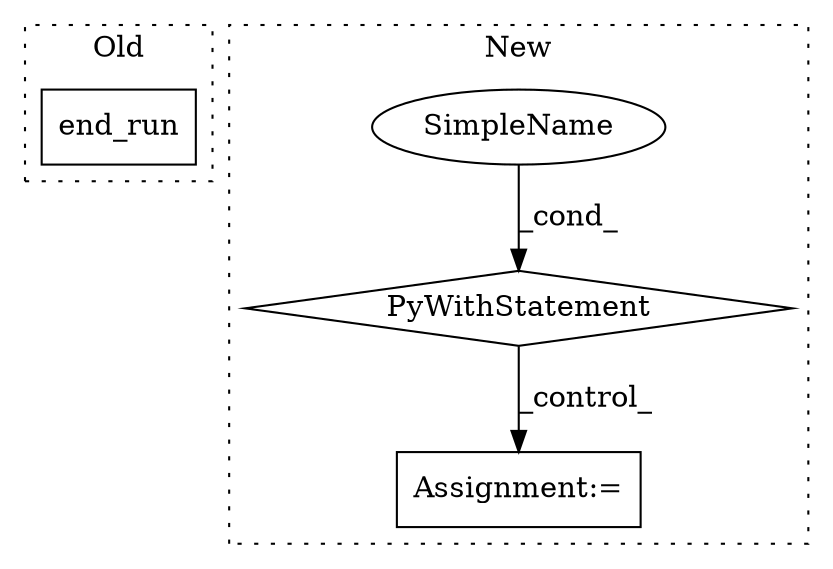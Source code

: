digraph G {
subgraph cluster0 {
1 [label="end_run" a="32" s="19826" l="9" shape="box"];
label = "Old";
style="dotted";
}
subgraph cluster1 {
2 [label="PyWithStatement" a="104" s="22047,22079" l="10,2" shape="diamond"];
3 [label="SimpleName" a="42" s="" l="" shape="ellipse"];
4 [label="Assignment:=" a="7" s="22222" l="15" shape="box"];
label = "New";
style="dotted";
}
2 -> 4 [label="_control_"];
3 -> 2 [label="_cond_"];
}